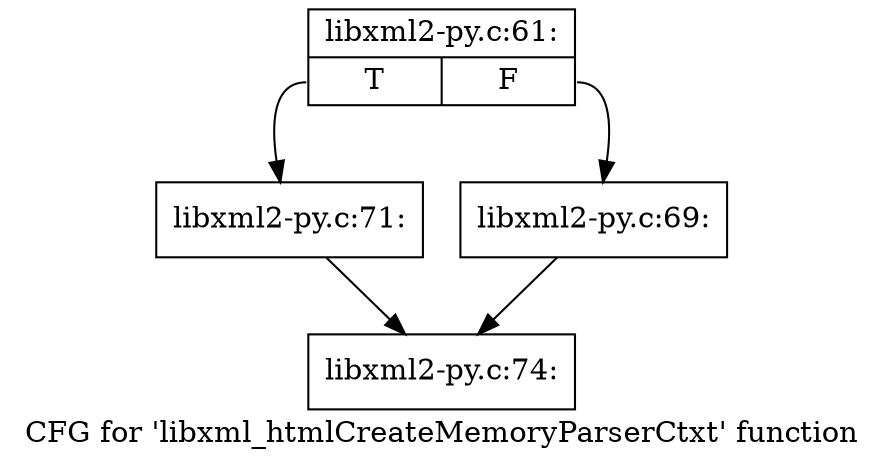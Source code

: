 digraph "CFG for 'libxml_htmlCreateMemoryParserCtxt' function" {
	label="CFG for 'libxml_htmlCreateMemoryParserCtxt' function";

	Node0x3ba7210 [shape=record,label="{libxml2-py.c:61:|{<s0>T|<s1>F}}"];
	Node0x3ba7210:s0 -> Node0x3b6cda0;
	Node0x3ba7210:s1 -> Node0x3b6cd50;
	Node0x3b6cd50 [shape=record,label="{libxml2-py.c:69:}"];
	Node0x3b6cd50 -> Node0x376e760;
	Node0x3b6cda0 [shape=record,label="{libxml2-py.c:71:}"];
	Node0x3b6cda0 -> Node0x376e760;
	Node0x376e760 [shape=record,label="{libxml2-py.c:74:}"];
}
